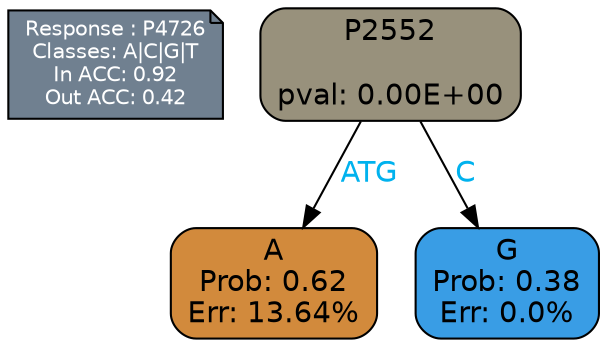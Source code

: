 digraph Tree {
node [shape=box, style="filled, rounded", color="black", fontname=helvetica] ;
graph [ranksep=equally, splines=polylines, bgcolor=transparent, dpi=600] ;
edge [fontname=helvetica] ;
LEGEND [label="Response : P4726
Classes: A|C|G|T
In ACC: 0.92
Out ACC: 0.42
",shape=note,align=left,style=filled,fillcolor="slategray",fontcolor="white",fontsize=10];1 [label="P2552

pval: 0.00E+00", fillcolor="#98917c"] ;
2 [label="A
Prob: 0.62
Err: 13.64%", fillcolor="#d28a3c"] ;
3 [label="G
Prob: 0.38
Err: 0.0%", fillcolor="#399de5"] ;
1 -> 2 [label="ATG",fontcolor=deepskyblue2] ;
1 -> 3 [label="C",fontcolor=deepskyblue2] ;
{rank = same; 2;3;}{rank = same; LEGEND;1;}}